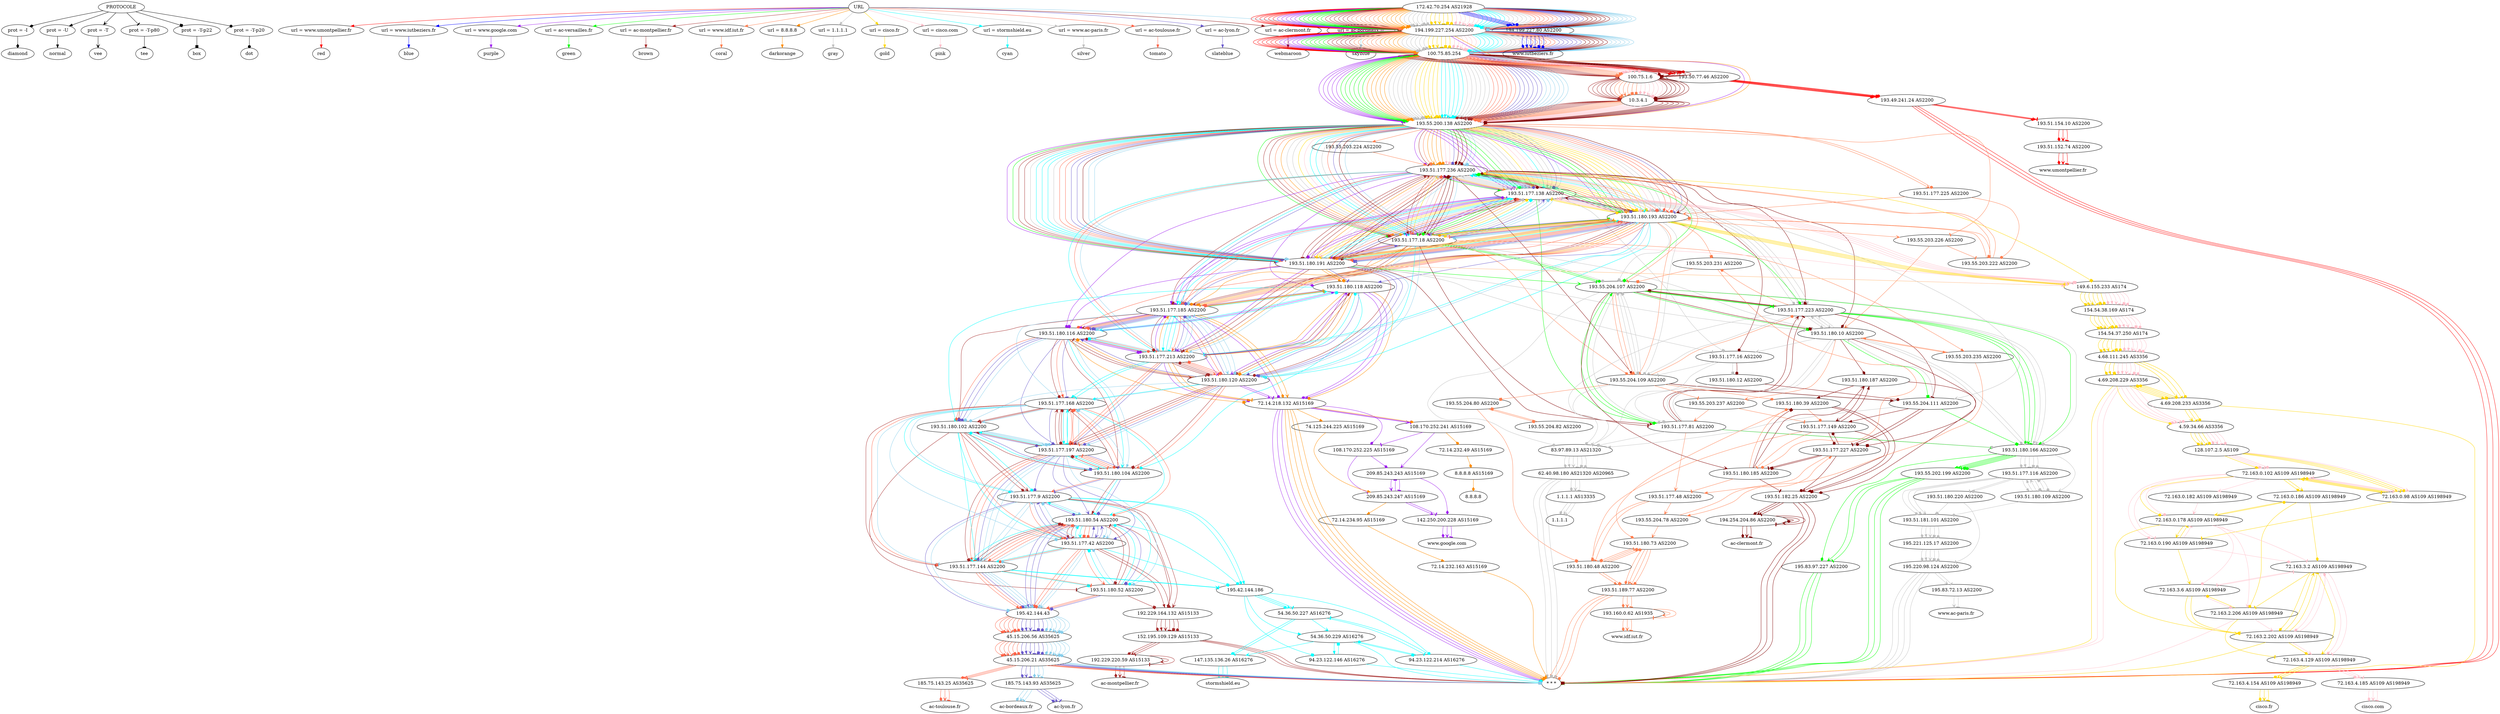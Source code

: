 
digraph A {
"PROTOCOLE"->"prot = -I"->"diamond"[arrowhead=diamond]
"PROTOCOLE"->"prot = -U"->"normal"[arrowhead=normal]
"PROTOCOLE"->"prot = -T"->"vee"[arrowhead=vee]
"PROTOCOLE"->"prot = -T-p80"->"tee"[arrowhead=tee]
"PROTOCOLE"->"prot = -T-p22"->"box"[arrowhead=box]
"PROTOCOLE"->"prot = -T-p20"->"dot"[arrowhead=dot]
 "URL" -> "url = www.umontpellier.fr"->"red"[color=red]
 "URL" -> "url = www.iutbeziers.fr"->"blue"[color=blue]
 "URL" -> "url = www.google.com"->"purple"[color=purple]
 "URL" -> "url = ac-versailles.fr"->"green"[color=green]
 "URL" -> "url = ac-montpellier.fr"->"brown"[color=brown]
 "URL" -> "url = www.idf.iut.fr"->"coral"[color=coral]
 "URL" -> "url = 8.8.8.8"->"darkorange"[color=darkorange]
 "URL" -> "url = 1.1.1.1"->"gray"[color=gray]
 "URL" -> "url = cisco.fr"->"gold"[color=gold]
 "URL" -> "url = cisco.com"->"pink"[color=pink]
 "URL" -> "url = stormshield.eu"->"cyan"[color=cyan]
 "URL" -> "url = www.ac-paris.fr"->"silver"[color=silver]
 "URL" -> "url = ac-toulouse.fr"->"tomato"[color=tomato]
 "URL" -> "url = ac-lyon.fr"->"slateblue"[color=slateblue]
 "URL" -> "url = ac-clermont.fr"->"webmaroon"[color=webmaroon]
 "URL" -> "url = ac-bordeaux.fr"->"skyblue"[color=skyblue]
" 172.42.70.254 AS21928"->" 194.199.227.254 AS2200"->" 100.75.85.254"->" 193.50.77.46 AS2200"->" 193.49.241.24 AS2200"->" 193.51.154.10 AS2200"->" 193.51.152.74 AS2200"->"www.umontpellier.fr"[arrowhead=diamond, color=red]
" 172.42.70.254 AS21928"->" 194.199.227.254 AS2200"->" 100.75.85.254"->" 193.50.77.46 AS2200"->" 193.49.241.24 AS2200"->"* * *"[arrowhead=normal, color=red]
" 172.42.70.254 AS21928"->" 194.199.227.254 AS2200"->" 100.75.85.254"->" 193.50.77.46 AS2200"->" 193.49.241.24 AS2200"->" 193.51.154.10 AS2200"->" 193.51.152.74 AS2200"->"www.umontpellier.fr"[arrowhead=vee, color=red]
" 172.42.70.254 AS21928"->" 194.199.227.254 AS2200"->" 100.75.85.254"->" 193.50.77.46 AS2200"->" 193.49.241.24 AS2200"->" 193.51.154.10 AS2200"->" 193.51.152.74 AS2200"->"www.umontpellier.fr"[arrowhead=tee, color=red]
" 172.42.70.254 AS21928"->" 194.199.227.254 AS2200"->" 100.75.85.254"->" 193.50.77.46 AS2200"->" 193.49.241.24 AS2200"->"* * *"[arrowhead=box, color=red]
" 172.42.70.254 AS21928"->" 194.199.227.254 AS2200"->" 100.75.85.254"->" 193.50.77.46 AS2200"->" 193.49.241.24 AS2200"->"* * *"[arrowhead=dot, color=red]
" 172.42.70.254 AS21928"->" 194.199.227.80 AS2200"->"www.iutbeziers.fr"[arrowhead=diamond, color=blue]
" 172.42.70.254 AS21928"->" 194.199.227.80 AS2200"->"www.iutbeziers.fr"[arrowhead=normal, color=blue]
" 172.42.70.254 AS21928"->" 194.199.227.80 AS2200"->"www.iutbeziers.fr"[arrowhead=vee, color=blue]
" 194.199.227.80 AS2200"->"www.iutbeziers.fr"[arrowhead=tee, color=blue]
" 194.199.227.80 AS2200"->"www.iutbeziers.fr"[arrowhead=box, color=blue]
" 172.42.70.254 AS21928"->" 194.199.227.80 AS2200"->"www.iutbeziers.fr"[arrowhead=dot, color=blue]
" 194.199.227.254 AS2200"->" 100.75.85.254"->" 193.55.200.138 AS2200"->" 193.51.177.236 AS2200"->" 193.51.180.118 AS2200"->" 72.14.218.132 AS15169"->" 108.170.252.225 AS15169"->" 209.85.243.243 AS15169"->" 142.250.200.228 AS15169"->"www.google.com"[arrowhead=diamond, color=purple]
" 172.42.70.254 AS21928"->" 194.199.227.254 AS2200"->" 100.75.85.254"->" 193.55.200.138 AS2200"->" 193.51.177.138 AS2200"->" 193.51.177.185 AS2200"->" 193.51.180.116 AS2200"->" 193.51.180.118 AS2200"->" 72.14.218.132 AS15169"->"* * *"[arrowhead=normal, color=purple]
" 172.42.70.254 AS21928"->" 194.199.227.254 AS2200"->" 100.75.85.254"->" 193.55.200.138 AS2200"->" 193.51.180.193 AS2200"->" 193.51.177.18 AS2200"->" 193.51.180.191 AS2200"->" 193.51.177.213 AS2200"->" 193.51.180.118 AS2200"->" 193.51.180.120 AS2200"->" 72.14.218.132 AS15169"->" 108.170.252.241 AS15169"->" 209.85.243.243 AS15169"->" 209.85.243.247 AS15169"->" 142.250.200.228 AS15169"->"www.google.com"[arrowhead=vee, color=purple]
" 172.42.70.254 AS21928"->" 194.199.227.254 AS2200"->" 100.75.85.254"->" 193.55.200.138 AS2200"->" 193.51.177.138 AS2200"->" 193.51.177.18 AS2200"->" 193.51.177.138 AS2200"->" 193.51.177.185 AS2200"->" 193.51.180.120 AS2200"->" 72.14.218.132 AS15169"->" 108.170.252.241 AS15169"->" 108.170.252.225 AS15169"->" 209.85.243.247 AS15169"->" 209.85.243.243 AS15169"->" 209.85.243.247 AS15169"->" 142.250.200.228 AS15169"->"www.google.com"[arrowhead=tee, color=purple]
" 172.42.70.254 AS21928"->" 194.199.227.254 AS2200"->" 100.75.85.254"->" 193.55.200.138 AS2200"->" 193.51.177.138 AS2200"->" 193.51.180.191 AS2200"->" 193.51.180.116 AS2200"->" 193.51.177.213 AS2200"->" 72.14.218.132 AS15169"->"* * *"[arrowhead=box, color=purple]
" 172.42.70.254 AS21928"->" 194.199.227.254 AS2200"->" 193.55.200.138 AS2200"->" 193.51.180.191 AS2200"->" 193.51.177.138 AS2200"->" 193.51.177.236 AS2200"->" 193.51.180.116 AS2200"->" 193.51.177.213 AS2200"->" 193.51.177.185 AS2200"->" 72.14.218.132 AS15169"->"* * *"[arrowhead=dot, color=purple]
" 172.42.70.254 AS21928"->" 194.199.227.254 AS2200"->" 100.75.85.254"->" 193.55.200.138 AS2200"->" 193.51.180.193 AS2200"->" 193.51.177.223 AS2200"->" 193.51.180.166 AS2200"->" 195.83.97.227 AS2200"->"* * *"[arrowhead=diamond, color=green]
" 172.42.70.254 AS21928"->" 194.199.227.254 AS2200"->" 100.75.85.254"->" 193.55.200.138 AS2200"->" 193.51.180.193 AS2200"->" 193.51.177.236 AS2200"->" 193.51.177.138 AS2200"->" 193.51.177.81 AS2200"->" 193.55.204.107 AS2200"->" 193.51.180.166 AS2200"->" 193.55.202.199 AS2200"->"* * *"[arrowhead=normal, color=green]
" 172.42.70.254 AS21928"->" 194.199.227.254 AS2200"->" 100.75.85.254"->" 193.55.200.138 AS2200"->" 193.51.180.191 AS2200"->" 193.55.204.107 AS2200"->" 193.51.177.223 AS2200"->" 193.51.180.166 AS2200"->" 193.55.202.199 AS2200"->" 195.83.97.227 AS2200"->"* * *"[arrowhead=vee, color=green]
" 172.42.70.254 AS21928"->" 194.199.227.254 AS2200"->" 100.75.85.254"->" 193.55.200.138 AS2200"->" 193.51.177.138 AS2200"->" 193.51.177.18 AS2200"->" 193.55.204.107 AS2200"->" 193.51.177.223 AS2200"->" 193.51.180.166 AS2200"->" 193.55.202.199 AS2200"->" 195.83.97.227 AS2200"->"* * *"[arrowhead=tee, color=green]
" 172.42.70.254 AS21928"->" 194.199.227.254 AS2200"->" 100.75.85.254"->" 193.55.200.138 AS2200"->" 193.51.177.18 AS2200"->" 193.51.180.193 AS2200"->" 193.51.177.236 AS2200"->" 193.55.204.107 AS2200"->" 193.51.180.10 AS2200"->" 193.55.204.111 AS2200"->" 193.51.180.166 AS2200"->" 193.55.202.199 AS2200"->"* * *"[arrowhead=box, color=green]
" 172.42.70.254 AS21928"->" 194.199.227.254 AS2200"->" 100.75.85.254"->" 193.55.200.138 AS2200"->" 193.51.177.138 AS2200"->" 193.51.177.18 AS2200"->" 193.55.204.107 AS2200"->" 193.51.177.81 AS2200"->" 193.51.180.166 AS2200"->" 193.55.202.199 AS2200"->"* * *"[arrowhead=dot, color=green]
" 172.42.70.254 AS21928"->" 194.199.227.254 AS2200"->" 100.75.85.254"->" 100.75.1.6"->" 10.3.4.1"->" 193.55.200.138 AS2200"->" 193.51.180.193 AS2200"->" 193.51.177.185 AS2200"->" 193.51.180.102 AS2200"->" 193.51.177.9 AS2200"->" 192.229.164.132 AS15133"->" 152.195.109.129 AS15133"->" 192.229.220.59 AS15133"->"ac-montpellier.fr"[arrowhead=diamond, color=brown]
" 172.42.70.254 AS21928"->" 194.199.227.254 AS2200"->" 100.75.85.254"->" 100.75.1.6"->" 10.3.4.1"->" 193.55.200.138 AS2200"->" 193.51.180.191 AS2200"->" 193.51.177.236 AS2200"->" 193.51.177.18 AS2200"->" 193.51.177.213 AS2200"->" 193.51.180.118 AS2200"->" 193.51.180.120 AS2200"->" 193.51.177.197 AS2200"->" 193.51.180.102 AS2200"->" 193.51.180.104 AS2200"->" 193.51.180.54 AS2200"->" 193.51.177.42 AS2200"->" 192.229.164.132 AS15133"->" 152.195.109.129 AS15133"->"* * *"[arrowhead=normal, color=brown]
" 172.42.70.254 AS21928"->" 194.199.227.254 AS2200"->" 100.75.85.254"->" 100.75.1.6"->" 10.3.4.1"->" 193.55.200.138 AS2200"->" 193.51.180.191 AS2200"->" 193.51.177.236 AS2200"->" 193.51.180.193 AS2200"->" 193.51.177.185 AS2200"->" 193.51.180.116 AS2200"->" 193.51.180.120 AS2200"->" 193.51.177.197 AS2200"->" 193.51.177.168 AS2200"->" 193.51.180.102 AS2200"->" 193.51.177.9 AS2200"->" 192.229.164.132 AS15133"->" 152.195.109.129 AS15133"->" 192.229.220.59 AS15133"->" 192.229.220.59 AS15133"->"ac-montpellier.fr"[arrowhead=vee, color=brown]
" 172.42.70.254 AS21928"->" 194.199.227.254 AS2200"->" 100.75.85.254"->" 100.75.1.6"->" 10.3.4.1"->" 193.55.200.138 AS2200"->" 193.51.177.236 AS2200"->" 193.51.180.191 AS2200"->" 193.51.177.213 AS2200"->" 193.51.180.120 AS2200"->" 193.51.180.116 AS2200"->" 193.51.180.104 AS2200"->" 193.51.177.168 AS2200"->" 193.51.180.102 AS2200"->" 193.51.180.52 AS2200"->" 193.51.180.54 AS2200"->" 193.51.177.42 AS2200"->" 192.229.164.132 AS15133"->" 152.195.109.129 AS15133"->" 192.229.220.59 AS15133"->" 192.229.220.59 AS15133"->"ac-montpellier.fr"[arrowhead=tee, color=brown]
" 172.42.70.254 AS21928"->" 194.199.227.254 AS2200"->" 100.75.85.254"->" 100.75.1.6"->" 10.3.4.1"->" 193.55.200.138 AS2200"->" 193.51.177.18 AS2200"->" 193.51.177.138 AS2200"->" 193.51.177.236 AS2200"->" 193.51.177.185 AS2200"->" 193.51.177.213 AS2200"->" 193.51.180.120 AS2200"->" 193.51.180.104 AS2200"->" 193.51.177.197 AS2200"->" 193.51.177.144 AS2200"->" 193.51.180.54 AS2200"->" 193.51.180.52 AS2200"->" 192.229.164.132 AS15133"->" 152.195.109.129 AS15133"->"* * *"[arrowhead=box, color=brown]
" 172.42.70.254 AS21928"->" 194.199.227.254 AS2200"->" 100.75.85.254"->" 100.75.1.6"->" 10.3.4.1"->" 193.55.200.138 AS2200"->" 193.51.177.18 AS2200"->" 193.51.180.191 AS2200"->" 193.51.180.120 AS2200"->" 193.51.177.213 AS2200"->" 193.51.180.116 AS2200"->" 193.51.177.168 AS2200"->" 193.51.177.197 AS2200"->" 193.51.177.168 AS2200"->" 193.51.177.144 AS2200"->" 193.51.180.54 AS2200"->" 192.229.164.132 AS15133"->" 152.195.109.129 AS15133"->"* * *"[arrowhead=dot, color=brown]
" 172.42.70.254 AS21928"->" 194.199.227.254 AS2200"->" 100.75.85.254"->" 100.75.1.6"->" 10.3.4.1"->" 193.55.200.138 AS2200"->" 193.51.177.18 AS2200"->" 193.55.204.109 AS2200"->" 193.51.180.39 AS2200"->" 193.51.180.73 AS2200"->" 193.51.189.77 AS2200"->" 193.160.0.62 AS1935"->"www.idf.iut.fr"[arrowhead=diamond, color=coral]
" 172.42.70.254 AS21928"->" 194.199.227.254 AS2200"->" 100.75.85.254"->" 100.75.1.6"->" 10.3.4.1"->" 193.55.200.138 AS2200"->" 193.55.203.224 AS2200"->" 193.51.177.236 AS2200"->" 193.51.177.18 AS2200"->" 193.55.203.235 AS2200"->" 193.51.180.10 AS2200"->" 193.55.203.235 AS2200"->" 193.55.204.78 AS2200"->" 193.51.177.227 AS2200"->" 193.51.177.48 AS2200"->" 193.51.180.48 AS2200"->" 193.51.189.77 AS2200"->"* * *"[arrowhead=normal, color=coral]
" 172.42.70.254 AS21928"->" 194.199.227.254 AS2200"->" 100.75.85.254"->" 100.75.1.6"->" 10.3.4.1"->" 193.55.200.138 AS2200"->" 193.51.177.225 AS2200"->" 193.51.180.193 AS2200"->" 193.55.203.226 AS2200"->" 193.51.180.10 AS2200"->" 193.55.203.237 AS2200"->" 193.51.177.81 AS2200"->" 193.51.177.48 AS2200"->" 193.55.204.78 AS2200"->" 193.51.180.73 AS2200"->" 193.51.189.77 AS2200"->" 193.160.0.62 AS1935"->" 193.160.0.62 AS1935"->"www.idf.iut.fr"[arrowhead=vee, color=coral]
" 172.42.70.254 AS21928"->" 194.199.227.254 AS2200"->" 100.75.85.254"->" 100.75.1.6"->" 10.3.4.1"->" 193.55.200.138 AS2200"->" 193.55.203.226 AS2200"->" 193.55.203.222 AS2200"->" 193.51.177.236 AS2200"->" 193.55.204.107 AS2200"->" 193.55.204.109 AS2200"->" 193.55.203.237 AS2200"->" 193.51.177.149 AS2200"->" 193.51.180.185 AS2200"->" 193.51.177.48 AS2200"->" 193.51.180.48 AS2200"->" 193.51.180.73 AS2200"->" 193.51.189.77 AS2200"->" 193.160.0.62 AS1935"->" 193.160.0.62 AS1935"->"www.idf.iut.fr"[arrowhead=tee, color=coral]
" 172.42.70.254 AS21928"->" 194.199.227.254 AS2200"->" 100.75.85.254"->" 100.75.1.6"->" 10.3.4.1"->" 193.55.200.138 AS2200"->" 193.51.177.236 AS2200"->" 193.55.203.222 AS2200"->" 193.51.180.193 AS2200"->" 193.55.203.231 AS2200"->" 193.55.204.107 AS2200"->" 193.55.204.109 AS2200"->" 193.55.204.80 AS2200"->" 193.55.204.82 AS2200"->" 193.55.204.80 AS2200"->" 193.51.180.48 AS2200"->" 193.51.180.73 AS2200"->" 193.51.180.48 AS2200"->" 193.51.189.77 AS2200"->"* * *"[arrowhead=box, color=coral]
" 172.42.70.254 AS21928"->" 194.199.227.254 AS2200"->" 100.75.85.254"->" 100.75.1.6"->" 10.3.4.1"->" 193.55.200.138 AS2200"->" 193.51.177.225 AS2200"->" 193.55.203.222 AS2200"->" 193.51.180.193 AS2200"->" 193.55.204.109 AS2200"->" 193.51.177.223 AS2200"->" 193.55.203.231 AS2200"->" 193.51.180.185 AS2200"->" 193.51.180.39 AS2200"->" 193.51.177.149 AS2200"->" 193.51.180.48 AS2200"->" 193.51.180.73 AS2200"->" 193.51.189.77 AS2200"->"* * *"[arrowhead=dot, color=coral]
" 172.42.70.254 AS21928"->" 194.199.227.254 AS2200"->" 100.75.85.254"->" 193.55.200.138 AS2200"->" 193.51.180.193 AS2200"->" 193.51.177.185 AS2200"->" 72.14.218.132 AS15169"->" 108.170.252.241 AS15169"->" 72.14.232.49 AS15169"->" 8.8.8.8 AS15169"->"8.8.8.8"[arrowhead=diamond, color=darkorange]
" 172.42.70.254 AS21928"->" 194.199.227.254 AS2200"->" 100.75.85.254"->" 193.55.200.138 AS2200"->" 193.51.177.18 AS2200"->" 193.51.180.193 AS2200"->" 193.51.180.191 AS2200"->" 193.51.180.118 AS2200"->" 193.51.177.213 AS2200"->" 72.14.218.132 AS15169"->" 74.125.244.225 AS15169"->" 209.85.243.247 AS15169"->" 72.14.234.95 AS15169"->" 72.14.232.163 AS15169"->"* * *"[arrowhead=normal, color=darkorange]
" 172.42.70.254 AS21928"->" 194.199.227.254 AS2200"->" 100.75.85.254"->" 193.55.200.138 AS2200"->" 193.51.177.236 AS2200"->" 193.51.177.138 AS2200"->" 193.51.177.18 AS2200"->" 193.51.177.213 AS2200"->" 193.51.177.185 AS2200"->" 72.14.218.132 AS15169"->"* * *"[arrowhead=vee, color=darkorange]
" 172.42.70.254 AS21928"->" 194.199.227.254 AS2200"->" 193.55.200.138 AS2200"->" 193.51.177.236 AS2200"->" 193.51.180.191 AS2200"->" 193.51.180.193 AS2200"->" 193.51.177.185 AS2200"->" 193.51.180.118 AS2200"->" 193.51.177.213 AS2200"->" 72.14.218.132 AS15169"->"* * *"[arrowhead=tee, color=darkorange]
" 172.42.70.254 AS21928"->" 194.199.227.254 AS2200"->" 100.75.85.254"->" 193.55.200.138 AS2200"->" 193.51.177.236 AS2200"->" 193.51.180.193 AS2200"->" 193.51.180.191 AS2200"->" 193.51.180.118 AS2200"->" 193.51.180.120 AS2200"->" 193.51.180.116 AS2200"->" 72.14.218.132 AS15169"->"* * *"[arrowhead=box, color=darkorange]
" 172.42.70.254 AS21928"->" 194.199.227.254 AS2200"->" 100.75.85.254"->" 193.55.200.138 AS2200"->" 193.51.177.236 AS2200"->" 193.51.180.193 AS2200"->" 193.51.177.18 AS2200"->" 193.51.177.185 AS2200"->" 193.51.180.118 AS2200"->" 72.14.218.132 AS15169"->"* * *"[arrowhead=dot, color=darkorange]
" 172.42.70.254 AS21928"->" 194.199.227.254 AS2200"->" 100.75.85.254"->" 193.55.200.138 AS2200"->" 193.51.177.138 AS2200"->" 193.51.177.223 AS2200"->" 83.97.89.13 AS21320"->" 62.40.98.180 AS21320 AS20965"->" 1.1.1.1 AS13335"->"1.1.1.1"[arrowhead=diamond, color=gray]
" 172.42.70.254 AS21928"->" 194.199.227.254 AS2200"->" 100.75.85.254"->" 193.55.200.138 AS2200"->" 193.51.177.138 AS2200"->" 193.51.177.236 AS2200"->" 193.51.177.138 AS2200"->" 193.51.177.223 AS2200"->" 193.55.204.109 AS2200"->" 193.55.204.111 AS2200"->" 83.97.89.13 AS21320"->" 62.40.98.180 AS21320 AS20965"->"* * *"[arrowhead=normal, color=gray]
" 172.42.70.254 AS21928"->" 194.199.227.254 AS2200"->" 100.75.85.254"->" 193.55.200.138 AS2200"->" 193.51.177.138 AS2200"->" 193.51.177.236 AS2200"->" 193.51.177.138 AS2200"->" 193.55.204.111 AS2200"->" 193.51.180.10 AS2200"->" 193.51.177.16 AS2200"->" 83.97.89.13 AS21320"->" 62.40.98.180 AS21320 AS20965"->" 1.1.1.1 AS13335"->"1.1.1.1"[arrowhead=vee, color=gray]
" 172.42.70.254 AS21928"->" 194.199.227.254 AS2200"->" 100.75.85.254"->" 193.55.200.138 AS2200"->" 193.51.180.191 AS2200"->" 193.51.177.16 AS2200"->" 193.55.204.109 AS2200"->" 83.97.89.13 AS21320"->" 62.40.98.180 AS21320 AS20965"->" 1.1.1.1 AS13335"->"1.1.1.1"[arrowhead=tee, color=gray]
" 172.42.70.254 AS21928"->" 194.199.227.254 AS2200"->" 100.75.85.254"->" 193.55.200.138 AS2200"->" 193.51.177.18 AS2200"->" 193.51.177.138 AS2200"->" 193.51.177.16 AS2200"->" 193.51.180.12 AS2200"->" 193.51.177.81 AS2200"->" 83.97.89.13 AS21320"->" 62.40.98.180 AS21320 AS20965"->"* * *"[arrowhead=box, color=gray]
" 172.42.70.254 AS21928"->" 194.199.227.254 AS2200"->" 100.75.85.254"->" 193.55.200.138 AS2200"->" 193.51.177.18 AS2200"->" 193.51.180.193 AS2200"->" 193.55.204.109 AS2200"->" 193.55.204.107 AS2200"->" 83.97.89.13 AS21320"->" 62.40.98.180 AS21320 AS20965"->"* * *"[arrowhead=dot, color=gray]
" 172.42.70.254 AS21928"->" 194.199.227.254 AS2200"->" 100.75.85.254"->" 193.55.200.138 AS2200"->" 193.51.180.193 AS2200"->" 149.6.155.233 AS174"->" 154.54.38.169 AS174"->" 154.54.37.250 AS174"->" 4.68.111.245 AS3356"->" 4.69.208.229 AS3356"->" 4.59.34.66 AS3356"->" 128.107.2.5 AS109"->" 72.163.0.102 AS109 AS198949"->" 72.163.0.186 AS109 AS198949"->" 72.163.3.2 AS109 AS198949"->" 72.163.2.202 AS109 AS198949"->" 72.163.4.129 AS109 AS198949"->" 72.163.4.154 AS109 AS198949"->"cisco.fr"[arrowhead=diamond, color=gold]
" 172.42.70.254 AS21928"->" 194.199.227.254 AS2200"->" 100.75.85.254"->" 193.55.200.138 AS2200"->" 193.51.180.193 AS2200"->" 193.51.177.236 AS2200"->" 193.51.180.193 AS2200"->" 149.6.155.233 AS174"->" 154.54.38.169 AS174"->" 154.54.37.250 AS174"->" 4.68.111.245 AS3356"->" 4.69.208.229 AS3356"->" 4.69.208.233 AS3356"->"* * *"[arrowhead=normal, color=gold]
" 172.42.70.254 AS21928"->" 194.199.227.254 AS2200"->" 100.75.85.254"->" 193.55.200.138 AS2200"->" 193.51.177.138 AS2200"->" 193.51.180.191 AS2200"->" 193.51.180.193 AS2200"->" 149.6.155.233 AS174"->" 154.54.38.169 AS174"->" 154.54.37.250 AS174"->" 4.68.111.245 AS3356"->" 4.69.208.233 AS3356"->" 4.59.34.66 AS3356"->" 128.107.2.5 AS109"->" 72.163.0.98 AS109 AS198949"->" 72.163.0.102 AS109 AS198949"->" 72.163.0.186 AS109 AS198949"->" 72.163.0.178 AS109 AS198949"->" 72.163.0.190 AS109 AS198949"->" 72.163.3.6 AS109 AS198949"->" 72.163.2.202 AS109 AS198949"->" 72.163.3.2 AS109 AS198949"->" 72.163.4.129 AS109 AS198949"->" 72.163.4.154 AS109 AS198949"->"cisco.fr"[arrowhead=vee, color=gold]
" 172.42.70.254 AS21928"->" 194.199.227.254 AS2200"->" 100.75.85.254"->" 193.55.200.138 AS2200"->" 193.51.180.193 AS2200"->" 193.51.177.138 AS2200"->" 193.51.180.191 AS2200"->" 149.6.155.233 AS174"->" 154.54.38.169 AS174"->" 154.54.37.250 AS174"->" 4.68.111.245 AS3356"->" 4.69.208.233 AS3356"->" 4.59.34.66 AS3356"->" 128.107.2.5 AS109"->" 72.163.0.98 AS109 AS198949"->" 72.163.0.102 AS109 AS198949"->" 72.163.0.98 AS109 AS198949"->" 72.163.0.190 AS109 AS198949"->" 72.163.0.178 AS109 AS198949"->" 72.163.2.202 AS109 AS198949"->" 72.163.3.2 AS109 AS198949"->" 72.163.2.206 AS109 AS198949"->" 72.163.4.129 AS109 AS198949"->" 72.163.4.154 AS109 AS198949"->"cisco.fr"[arrowhead=tee, color=gold]
" 172.42.70.254 AS21928"->" 194.199.227.254 AS2200"->" 100.75.85.254"->" 193.55.200.138 AS2200"->" 193.51.180.193 AS2200"->" 193.51.177.18 AS2200"->" 193.51.177.236 AS2200"->" 149.6.155.233 AS174"->" 154.54.38.169 AS174"->" 154.54.37.250 AS174"->" 4.68.111.245 AS3356"->" 4.69.208.229 AS3356"->" 4.69.208.233 AS3356"->" 4.69.208.229 AS3356"->"* * *"[arrowhead=box, color=gold]
" 172.42.70.254 AS21928"->" 194.199.227.254 AS2200"->" 100.75.85.254"->" 193.55.200.138 AS2200"->" 193.51.177.18 AS2200"->" 193.51.177.138 AS2200"->" 193.51.180.193 AS2200"->" 149.6.155.233 AS174"->" 154.54.38.169 AS174"->" 154.54.37.250 AS174"->" 4.68.111.245 AS3356"->" 4.69.208.233 AS3356"->" 4.69.208.229 AS3356"->" 4.69.208.233 AS3356"->" 4.59.34.66 AS3356"->" 128.107.2.5 AS109"->" 72.163.0.98 AS109 AS198949"->" 72.163.0.102 AS109 AS198949"->" 72.163.0.178 AS109 AS198949"->" 72.163.0.186 AS109 AS198949"->" 72.163.2.206 AS109 AS198949"->" 72.163.3.6 AS109 AS198949"->" 72.163.2.202 AS109 AS198949"->"* * *"[arrowhead=dot, color=gold]
" 172.42.70.254 AS21928"->" 194.199.227.254 AS2200"->" 100.75.85.254"->" 100.75.1.6"->" 10.3.4.1"->" 193.55.200.138 AS2200"->" 193.51.177.138 AS2200"->" 149.6.155.233 AS174"->" 154.54.38.169 AS174"->" 154.54.37.250 AS174"->" 4.68.111.245 AS3356"->" 4.69.208.229 AS3356"->" 4.59.34.66 AS3356"->" 128.107.2.5 AS109"->" 72.163.0.102 AS109 AS198949"->" 72.163.0.190 AS109 AS198949"->" 72.163.3.2 AS109 AS198949"->" 72.163.2.202 AS109 AS198949"->" 72.163.3.2 AS109 AS198949"->" 72.163.4.129 AS109 AS198949"->" 72.163.4.185 AS109 AS198949"->"cisco.com"[arrowhead=diamond, color=pink]
" 172.42.70.254 AS21928"->" 194.199.227.254 AS2200"->" 100.75.85.254"->" 100.75.1.6"->" 10.3.4.1"->" 193.55.200.138 AS2200"->" 193.51.177.236 AS2200"->" 193.51.180.191 AS2200"->" 149.6.155.233 AS174"->" 154.54.38.169 AS174"->" 154.54.37.250 AS174"->" 4.68.111.245 AS3356"->" 4.69.208.229 AS3356"->"* * *"[arrowhead=normal, color=pink]
" 172.42.70.254 AS21928"->" 194.199.227.254 AS2200"->" 100.75.85.254"->" 100.75.1.6"->" 10.3.4.1"->" 193.55.200.138 AS2200"->" 193.51.177.18 AS2200"->" 193.51.177.236 AS2200"->" 193.51.177.138 AS2200"->" 149.6.155.233 AS174"->" 154.54.38.169 AS174"->" 154.54.37.250 AS174"->" 4.68.111.245 AS3356"->" 4.69.208.229 AS3356"->" 4.59.34.66 AS3356"->" 128.107.2.5 AS109"->" 72.163.0.98 AS109 AS198949"->" 72.163.0.102 AS109 AS198949"->" 72.163.0.182 AS109 AS198949"->" 72.163.0.178 AS109 AS198949"->" 72.163.2.206 AS109 AS198949"->" 72.163.2.202 AS109 AS198949"->" 72.163.4.129 AS109 AS198949"->" 72.163.4.185 AS109 AS198949"->"cisco.com"[arrowhead=vee, color=pink]
" 172.42.70.254 AS21928"->" 194.199.227.254 AS2200"->" 100.75.85.254"->" 100.75.1.6"->" 10.3.4.1"->" 193.55.200.138 AS2200"->" 193.51.177.138 AS2200"->" 193.51.180.193 AS2200"->" 193.51.177.138 AS2200"->" 149.6.155.233 AS174"->" 154.54.38.169 AS174"->" 154.54.37.250 AS174"->" 4.68.111.245 AS3356"->" 4.69.208.229 AS3356"->" 4.59.34.66 AS3356"->" 128.107.2.5 AS109"->" 72.163.0.102 AS109 AS198949"->" 72.163.0.98 AS109 AS198949"->" 72.163.0.102 AS109 AS198949"->" 72.163.0.190 AS109 AS198949"->" 72.163.0.178 AS109 AS198949"->" 72.163.3.2 AS109 AS198949"->" 72.163.3.6 AS109 AS198949"->" 72.163.3.2 AS109 AS198949"->" 72.163.4.129 AS109 AS198949"->" 72.163.4.185 AS109 AS198949"->"cisco.com"[arrowhead=tee, color=pink]
" 172.42.70.254 AS21928"->" 194.199.227.254 AS2200"->" 100.75.85.254"->" 100.75.1.6"->" 10.3.4.1"->" 193.55.200.138 AS2200"->" 193.51.177.236 AS2200"->" 193.51.180.193 AS2200"->" 193.51.177.138 AS2200"->" 149.6.155.233 AS174"->" 154.54.38.169 AS174"->" 154.54.37.250 AS174"->" 4.68.111.245 AS3356"->" 4.69.208.229 AS3356"->"* * *"[arrowhead=box, color=pink]
" 172.42.70.254 AS21928"->" 194.199.227.254 AS2200"->" 100.75.85.254"->" 100.75.1.6"->" 10.3.4.1"->" 193.55.200.138 AS2200"->" 193.51.180.193 AS2200"->" 193.51.177.18 AS2200"->" 149.6.155.233 AS174"->" 154.54.38.169 AS174"->" 154.54.37.250 AS174"->" 4.68.111.245 AS3356"->" 4.69.208.229 AS3356"->" 4.59.34.66 AS3356"->" 128.107.2.5 AS109"->" 72.163.0.102 AS109 AS198949"->" 72.163.0.178 AS109 AS198949"->" 72.163.3.6 AS109 AS198949"->" 72.163.2.206 AS109 AS198949"->"* * *"[arrowhead=dot, color=pink]
" 172.42.70.254 AS21928"->" 194.199.227.254 AS2200"->" 100.75.85.254"->" 193.55.200.138 AS2200"->" 193.51.177.18 AS2200"->" 193.51.180.120 AS2200"->" 193.51.177.168 AS2200"->" 193.51.177.9 AS2200"->" 195.42.144.186"->" 54.36.50.227 AS16276"->" 147.135.136.26 AS16276"->"stormshield.eu"[arrowhead=diamond, color=cyan]
" 172.42.70.254 AS21928"->" 194.199.227.254 AS2200"->" 100.75.85.254"->" 193.55.200.138 AS2200"->" 193.51.180.191 AS2200"->" 193.51.177.138 AS2200"->" 193.51.177.236 AS2200"->" 193.51.177.185 AS2200"->" 193.51.177.213 AS2200"->" 193.51.177.168 AS2200"->" 193.51.177.197 AS2200"->" 193.51.180.102 AS2200"->" 193.51.177.42 AS2200"->" 193.51.180.54 AS2200"->" 193.51.177.9 AS2200"->" 195.42.144.186"->" 54.36.50.229 AS16276"->" 94.23.122.146 AS16276"->"* * *"[arrowhead=normal, color=cyan]
" 172.42.70.254 AS21928"->" 194.199.227.254 AS2200"->" 100.75.85.254"->" 193.55.200.138 AS2200"->" 193.51.180.191 AS2200"->" 193.51.177.138 AS2200"->" 193.51.177.185 AS2200"->" 193.51.180.118 AS2200"->" 193.51.180.116 AS2200"->" 193.51.180.104 AS2200"->" 193.51.177.197 AS2200"->" 193.51.177.168 AS2200"->" 193.51.180.54 AS2200"->" 193.51.177.42 AS2200"->" 193.51.177.144 AS2200"->" 195.42.144.186"->" 54.36.50.227 AS16276"->" 54.36.50.229 AS16276"->" 147.135.136.26 AS16276"->"stormshield.eu"[arrowhead=vee, color=cyan]
" 172.42.70.254 AS21928"->" 194.199.227.254 AS2200"->" 100.75.85.254"->" 193.55.200.138 AS2200"->" 193.51.177.138 AS2200"->" 193.51.177.236 AS2200"->" 193.51.180.193 AS2200"->" 193.51.177.213 AS2200"->" 193.51.177.185 AS2200"->" 193.51.177.213 AS2200"->" 193.51.177.168 AS2200"->" 193.51.177.197 AS2200"->" 193.51.180.104 AS2200"->" 193.51.180.54 AS2200"->" 193.51.177.144 AS2200"->" 195.42.144.186"->" 54.36.50.227 AS16276"->" 94.23.122.214 AS16276"->" 54.36.50.227 AS16276"->" 147.135.136.26 AS16276"->"stormshield.eu"[arrowhead=tee, color=cyan]
" 172.42.70.254 AS21928"->" 194.199.227.254 AS2200"->" 100.75.85.254"->" 193.55.200.138 AS2200"->" 193.51.177.18 AS2200"->" 193.51.177.138 AS2200"->" 193.51.177.236 AS2200"->" 193.51.177.213 AS2200"->" 193.51.180.116 AS2200"->" 193.51.180.118 AS2200"->" 193.51.180.102 AS2200"->" 193.51.177.144 AS2200"->" 193.51.180.52 AS2200"->" 193.51.177.42 AS2200"->" 195.42.144.186"->" 94.23.122.146 AS16276"->" 54.36.50.229 AS16276"->" 94.23.122.214 AS16276"->"* * *"[arrowhead=box, color=cyan]
" 172.42.70.254 AS21928"->" 194.199.227.254 AS2200"->" 100.75.85.254"->" 193.55.200.138 AS2200"->" 193.51.180.191 AS2200"->" 193.51.180.193 AS2200"->" 193.51.180.120 AS2200"->" 193.51.180.118 AS2200"->" 193.51.180.104 AS2200"->" 193.51.180.102 AS2200"->" 193.51.177.9 AS2200"->" 193.51.180.52 AS2200"->" 193.51.180.54 AS2200"->" 195.42.144.186"->" 94.23.122.214 AS16276"->" 54.36.50.229 AS16276"->"* * *"[arrowhead=dot, color=cyan]
" 172.42.70.254 AS21928"->" 194.199.227.254 AS2200"->" 100.75.85.254"->" 193.55.200.138 AS2200"->" 193.51.177.18 AS2200"->" 193.51.180.10 AS2200"->" 193.51.180.166 AS2200"->" 193.51.177.116 AS2200"->" 193.51.181.101 AS2200"->" 195.221.125.17 AS2200"->" 195.220.98.124 AS2200"->"* * *"[arrowhead=diamond, color=silver]
" 172.42.70.254 AS21928"->" 194.199.227.254 AS2200"->" 100.75.85.254"->" 193.55.200.138 AS2200"->" 193.51.177.138 AS2200"->" 193.51.177.223 AS2200"->" 193.51.180.10 AS2200"->" 193.51.177.223 AS2200"->" 193.51.180.166 AS2200"->" 193.51.177.116 AS2200"->" 193.51.180.109 AS2200"->" 193.51.177.116 AS2200"->" 193.51.181.101 AS2200"->" 195.221.125.17 AS2200"->" 195.220.98.124 AS2200"->"* * *"[arrowhead=normal, color=silver]
" 172.42.70.254 AS21928"->" 194.199.227.254 AS2200"->" 100.75.85.254"->" 193.55.200.138 AS2200"->" 193.51.177.138 AS2200"->" 193.51.177.18 AS2200"->" 193.51.177.138 AS2200"->" 193.51.177.223 AS2200"->" 193.51.180.10 AS2200"->" 193.51.177.223 AS2200"->" 193.51.180.166 AS2200"->" 193.51.180.109 AS2200"->" 193.51.177.116 AS2200"->" 193.51.181.101 AS2200"->" 195.221.125.17 AS2200"->" 195.220.98.124 AS2200"->" 195.83.72.13 AS2200"->"www.ac-paris.fr"[arrowhead=vee, color=silver]
" 172.42.70.254 AS21928"->" 194.199.227.254 AS2200"->" 100.75.85.254"->" 193.55.200.138 AS2200"->" 193.51.180.193 AS2200"->" 193.51.177.138 AS2200"->" 193.51.180.191 AS2200"->" 193.51.180.10 AS2200"->" 193.51.177.81 AS2200"->" 193.51.180.10 AS2200"->" 193.51.180.166 AS2200"->" 193.51.177.116 AS2200"->" 193.51.180.220 AS2200"->" 195.220.98.124 AS2200"->" 195.83.72.13 AS2200"->"www.ac-paris.fr"[arrowhead=tee, color=silver]
" 172.42.70.254 AS21928"->" 194.199.227.254 AS2200"->" 100.75.85.254"->" 193.55.200.138 AS2200"->" 193.51.180.193 AS2200"->" 193.51.177.236 AS2200"->" 193.51.180.193 AS2200"->" 193.55.204.107 AS2200"->" 193.55.204.109 AS2200"->" 193.55.204.107 AS2200"->" 193.51.180.166 AS2200"->" 193.51.177.116 AS2200"->" 193.51.180.109 AS2200"->" 193.51.177.116 AS2200"->" 193.51.180.220 AS2200"->" 193.51.181.101 AS2200"->" 195.221.125.17 AS2200"->" 195.220.98.124 AS2200"->"* * *"[arrowhead=box, color=silver]
" 172.42.70.254 AS21928"->" 194.199.227.254 AS2200"->" 100.75.85.254"->" 193.55.200.138 AS2200"->" 193.51.180.191 AS2200"->" 193.51.177.236 AS2200"->" 193.51.177.18 AS2200"->" 193.55.204.107 AS2200"->" 193.51.177.81 AS2200"->" 193.51.180.166 AS2200"->" 193.51.177.116 AS2200"->" 193.51.180.109 AS2200"->" 193.51.181.101 AS2200"->" 195.221.125.17 AS2200"->" 195.220.98.124 AS2200"->"* * *"[arrowhead=dot, color=silver]
" 172.42.70.254 AS21928"->" 194.199.227.254 AS2200"->" 100.75.85.254"->" 193.55.200.138 AS2200"->" 193.51.180.193 AS2200"->" 193.51.180.116 AS2200"->" 193.51.180.102 AS2200"->" 193.51.177.42 AS2200"->" 195.42.144.43"->" 45.15.206.56 AS35625"->" 45.15.206.21 AS35625"->" 185.75.143.25 AS35625"->"ac-toulouse.fr"[arrowhead=diamond, color=tomato]
" 172.42.70.254 AS21928"->" 194.199.227.254 AS2200"->" 100.75.85.254"->" 193.55.200.138 AS2200"->" 193.51.177.18 AS2200"->" 193.51.180.191 AS2200"->" 193.51.180.193 AS2200"->" 193.51.177.185 AS2200"->" 193.51.180.116 AS2200"->" 193.51.177.168 AS2200"->" 193.51.177.197 AS2200"->" 193.51.177.144 AS2200"->" 193.51.180.54 AS2200"->" 193.51.177.144 AS2200"->" 195.42.144.43"->" 45.15.206.56 AS35625"->" 45.15.206.21 AS35625"->"* * *"[arrowhead=normal, color=tomato]
" 172.42.70.254 AS21928"->" 194.199.227.254 AS2200"->" 100.75.85.254"->" 193.55.200.138 AS2200"->" 193.51.180.191 AS2200"->" 193.51.180.193 AS2200"->" 193.51.180.191 AS2200"->" 193.51.177.185 AS2200"->" 193.51.177.213 AS2200"->" 193.51.180.120 AS2200"->" 193.51.180.104 AS2200"->" 193.51.177.9 AS2200"->" 193.51.177.42 AS2200"->" 193.51.180.52 AS2200"->" 195.42.144.43"->" 45.15.206.56 AS35625"->" 45.15.206.21 AS35625"->" 185.75.143.25 AS35625"->"ac-toulouse.fr"[arrowhead=vee, color=tomato]
" 172.42.70.254 AS21928"->" 194.199.227.254 AS2200"->" 100.75.85.254"->" 193.55.200.138 AS2200"->" 193.51.180.193 AS2200"->" 193.51.177.18 AS2200"->" 193.51.177.236 AS2200"->" 193.51.177.213 AS2200"->" 193.51.180.120 AS2200"->" 193.51.177.197 AS2200"->" 193.51.180.104 AS2200"->" 193.51.177.197 AS2200"->" 193.51.177.144 AS2200"->" 193.51.180.52 AS2200"->" 195.42.144.43"->" 45.15.206.56 AS35625"->" 45.15.206.21 AS35625"->" 185.75.143.25 AS35625"->"ac-toulouse.fr"[arrowhead=tee, color=tomato]
" 172.42.70.254 AS21928"->" 194.199.227.254 AS2200"->" 100.75.85.254"->" 193.55.200.138 AS2200"->" 193.51.180.191 AS2200"->" 193.51.177.236 AS2200"->" 193.51.180.193 AS2200"->" 193.51.177.185 AS2200"->" 193.51.180.120 AS2200"->" 193.51.177.213 AS2200"->" 193.51.177.197 AS2200"->" 193.51.177.168 AS2200"->" 193.51.177.144 AS2200"->" 193.51.180.54 AS2200"->" 193.51.177.42 AS2200"->" 195.42.144.43"->" 45.15.206.56 AS35625"->" 45.15.206.21 AS35625"->"* * *"[arrowhead=box, color=tomato]
" 172.42.70.254 AS21928"->" 194.199.227.254 AS2200"->" 100.75.85.254"->" 193.55.200.138 AS2200"->" 193.51.180.193 AS2200"->" 193.51.180.191 AS2200"->" 193.51.177.138 AS2200"->" 193.51.177.185 AS2200"->" 193.51.180.116 AS2200"->" 193.51.177.213 AS2200"->" 193.51.177.197 AS2200"->" 193.51.180.104 AS2200"->" 193.51.177.168 AS2200"->" 193.51.180.54 AS2200"->" 193.51.177.42 AS2200"->" 193.51.177.144 AS2200"->" 195.42.144.43"->" 45.15.206.56 AS35625"->" 45.15.206.21 AS35625"->"* * *"[arrowhead=dot, color=tomato]
" 172.42.70.254 AS21928"->" 194.199.227.254 AS2200"->" 100.75.85.254"->" 193.55.200.138 AS2200"->" 193.51.180.191 AS2200"->" 193.51.180.120 AS2200"->" 193.51.177.197 AS2200"->" 193.51.177.144 AS2200"->" 195.42.144.43"->" 45.15.206.56 AS35625"->" 45.15.206.21 AS35625"->" 185.75.143.93 AS35625"->"ac-lyon.fr"[arrowhead=diamond, color=slateblue]
" 172.42.70.254 AS21928"->" 194.199.227.254 AS2200"->" 100.75.85.254"->" 193.55.200.138 AS2200"->" 193.51.180.191 AS2200"->" 193.51.177.18 AS2200"->" 193.51.180.193 AS2200"->" 193.51.180.118 AS2200"->" 193.51.180.120 AS2200"->" 193.51.180.116 AS2200"->" 193.51.177.197 AS2200"->" 193.51.177.42 AS2200"->" 193.51.180.54 AS2200"->" 195.42.144.43"->" 45.15.206.56 AS35625"->" 45.15.206.21 AS35625"->"* * *"[arrowhead=normal, color=slateblue]
" 172.42.70.254 AS21928"->" 194.199.227.254 AS2200"->" 100.75.85.254"->" 193.55.200.138 AS2200"->" 193.51.177.18 AS2200"->" 193.51.177.138 AS2200"->" 193.51.177.236 AS2200"->" 193.51.177.185 AS2200"->" 193.51.177.213 AS2200"->" 193.51.177.197 AS2200"->" 193.51.180.54 AS2200"->" 193.51.177.42 AS2200"->" 193.51.180.54 AS2200"->" 195.42.144.43"->" 45.15.206.56 AS35625"->" 45.15.206.21 AS35625"->" 185.75.143.93 AS35625"->"ac-lyon.fr"[arrowhead=vee, color=slateblue]
" 172.42.70.254 AS21928"->" 194.199.227.254 AS2200"->" 100.75.85.254"->" 193.55.200.138 AS2200"->" 193.51.180.193 AS2200"->" 193.51.180.191 AS2200"->" 193.51.180.118 AS2200"->" 193.51.177.185 AS2200"->" 193.51.180.116 AS2200"->" 193.51.177.168 AS2200"->" 193.51.177.197 AS2200"->" 193.51.180.104 AS2200"->" 193.51.177.9 AS2200"->" 193.51.177.42 AS2200"->" 193.51.177.9 AS2200"->" 195.42.144.43"->" 45.15.206.56 AS35625"->" 45.15.206.21 AS35625"->" 185.75.143.93 AS35625"->"ac-lyon.fr"[arrowhead=tee, color=slateblue]
" 172.42.70.254 AS21928"->" 194.199.227.254 AS2200"->" 100.75.85.254"->" 193.55.200.138 AS2200"->" 193.51.177.138 AS2200"->" 193.51.180.193 AS2200"->" 193.51.180.191 AS2200"->" 193.51.177.185 AS2200"->" 193.51.180.116 AS2200"->" 193.51.180.102 AS2200"->" 193.51.180.104 AS2200"->" 193.51.180.54 AS2200"->" 193.51.180.52 AS2200"->" 195.42.144.43"->" 45.15.206.56 AS35625"->" 45.15.206.21 AS35625"->"* * *"[arrowhead=box, color=slateblue]
" 172.42.70.254 AS21928"->" 194.199.227.254 AS2200"->" 100.75.85.254"->" 193.55.200.138 AS2200"->" 193.51.177.236 AS2200"->" 193.51.177.138 AS2200"->" 193.51.180.191 AS2200"->" 193.51.180.120 AS2200"->" 193.51.177.185 AS2200"->" 193.51.180.116 AS2200"->" 193.51.180.102 AS2200"->" 193.51.177.197 AS2200"->" 193.51.177.9 AS2200"->" 193.51.180.54 AS2200"->" 195.42.144.43"->" 45.15.206.56 AS35625"->" 45.15.206.21 AS35625"->"* * *"[arrowhead=dot, color=slateblue]
" 172.42.70.254 AS21928"->" 194.199.227.254 AS2200"->" 100.75.85.254"->" 100.75.1.6"->" 10.3.4.1"->" 193.55.200.138 AS2200"->" 193.51.177.236 AS2200"->" 193.51.180.10 AS2200"->" 193.51.180.187 AS2200"->" 193.51.182.25 AS2200"->" 194.254.204.86 AS2200"->" 194.254.204.86 AS2200"->"ac-clermont.fr"[arrowhead=diamond, color=webmaroon]
" 172.42.70.254 AS21928"->" 194.199.227.254 AS2200"->" 100.75.85.254"->" 100.75.1.6"->" 10.3.4.1"->" 193.55.200.138 AS2200"->" 193.51.177.236 AS2200"->" 193.51.177.18 AS2200"->" 193.51.177.236 AS2200"->" 193.55.204.109 AS2200"->" 193.55.204.111 AS2200"->" 193.51.177.149 AS2200"->" 193.51.180.187 AS2200"->" 193.51.180.39 AS2200"->" 193.51.182.25 AS2200"->"* * *"[arrowhead=normal, color=webmaroon]
" 172.42.70.254 AS21928"->" 194.199.227.254 AS2200"->" 100.75.85.254"->" 100.75.1.6"->" 10.3.4.1"->" 193.55.200.138 AS2200"->" 193.51.180.193 AS2200"->" 193.51.177.138 AS2200"->" 193.51.180.191 AS2200"->" 193.51.177.81 AS2200"->" 193.51.177.223 AS2200"->" 193.55.204.107 AS2200"->" 193.51.180.185 AS2200"->" 193.51.180.187 AS2200"->" 193.51.177.149 AS2200"->" 193.51.182.25 AS2200"->" 194.254.204.86 AS2200"->" 194.254.204.86 AS2200"->"ac-clermont.fr"[arrowhead=vee, color=webmaroon]
" 172.42.70.254 AS21928"->" 194.199.227.254 AS2200"->" 100.75.85.254"->" 100.75.1.6"->" 10.3.4.1"->" 193.55.200.138 AS2200"->" 193.51.180.191 AS2200"->" 193.51.177.236 AS2200"->" 193.51.177.18 AS2200"->" 193.51.177.81 AS2200"->" 193.51.177.223 AS2200"->" 193.55.204.111 AS2200"->" 193.51.177.227 AS2200"->" 193.51.180.185 AS2200"->" 193.51.182.25 AS2200"->" 194.254.204.86 AS2200"->" 194.254.204.86 AS2200"->"ac-clermont.fr"[arrowhead=tee, color=webmaroon]
" 172.42.70.254 AS21928"->" 194.199.227.254 AS2200"->" 100.75.85.254"->" 100.75.1.6"->" 10.3.4.1"->" 193.55.200.138 AS2200"->" 193.51.177.18 AS2200"->" 193.51.180.191 AS2200"->" 193.51.177.236 AS2200"->" 193.51.177.223 AS2200"->" 193.55.204.107 AS2200"->" 193.51.180.10 AS2200"->" 193.51.177.227 AS2200"->" 193.51.180.185 AS2200"->" 193.51.180.39 AS2200"->" 193.51.182.25 AS2200"->"* * *"[arrowhead=box, color=webmaroon]
" 172.42.70.254 AS21928"->" 194.199.227.254 AS2200"->" 100.75.85.254"->" 100.75.1.6"->" 10.3.4.1"->" 193.55.200.138 AS2200"->" 193.51.177.236 AS2200"->" 193.51.177.138 AS2200"->" 193.51.177.236 AS2200"->" 193.51.177.16 AS2200"->" 193.51.180.12 AS2200"->" 193.55.204.111 AS2200"->" 193.51.177.227 AS2200"->" 193.51.177.149 AS2200"->" 193.51.177.227 AS2200"->" 193.51.182.25 AS2200"->"* * *"[arrowhead=dot, color=webmaroon]
" 172.42.70.254 AS21928"->" 194.199.227.254 AS2200"->" 100.75.85.254"->" 193.55.200.138 AS2200"->" 193.51.180.191 AS2200"->" 193.51.180.120 AS2200"->" 193.51.177.197 AS2200"->" 193.51.177.144 AS2200"->" 195.42.144.43"->" 45.15.206.56 AS35625"->" 45.15.206.21 AS35625"->" 185.75.143.93 AS35625"->"ac-bordeaux.fr"[arrowhead=diamond, color=skyblue]
" 172.42.70.254 AS21928"->" 194.199.227.254 AS2200"->" 100.75.85.254"->" 193.55.200.138 AS2200"->" 193.51.177.18 AS2200"->" 193.51.180.191 AS2200"->" 193.51.177.236 AS2200"->" 193.51.177.213 AS2200"->" 193.51.180.116 AS2200"->" 193.51.180.104 AS2200"->" 193.51.177.168 AS2200"->" 193.51.177.9 AS2200"->" 193.51.180.54 AS2200"->" 193.51.177.42 AS2200"->" 195.42.144.43"->" 45.15.206.56 AS35625"->" 45.15.206.21 AS35625"->"* * *"[arrowhead=normal, color=skyblue]
" 172.42.70.254 AS21928"->" 194.199.227.254 AS2200"->" 100.75.85.254"->" 193.55.200.138 AS2200"->" 193.51.180.191 AS2200"->" 193.51.180.193 AS2200"->" 193.51.177.18 AS2200"->" 193.51.177.213 AS2200"->" 193.51.177.185 AS2200"->" 193.51.180.120 AS2200"->" 193.51.177.168 AS2200"->" 193.51.180.102 AS2200"->" 193.51.177.197 AS2200"->" 193.51.177.144 AS2200"->" 193.51.180.54 AS2200"->" 193.51.177.42 AS2200"->" 195.42.144.43"->" 45.15.206.56 AS35625"->" 45.15.206.21 AS35625"->" 185.75.143.93 AS35625"->"ac-bordeaux.fr"[arrowhead=vee, color=skyblue]
" 172.42.70.254 AS21928"->" 194.199.227.254 AS2200"->" 100.75.85.254"->" 193.55.200.138 AS2200"->" 193.51.177.236 AS2200"->" 193.51.180.193 AS2200"->" 193.51.177.18 AS2200"->" 193.51.180.120 AS2200"->" 193.51.177.185 AS2200"->" 193.51.177.168 AS2200"->" 193.51.177.144 AS2200"->" 193.51.177.9 AS2200"->" 193.51.177.144 AS2200"->" 195.42.144.43"->" 45.15.206.56 AS35625"->" 45.15.206.21 AS35625"->" 185.75.143.93 AS35625"->"ac-bordeaux.fr"[arrowhead=tee, color=skyblue]
" 172.42.70.254 AS21928"->" 194.199.227.254 AS2200"->" 100.75.85.254"->" 193.55.200.138 AS2200"->" 193.51.177.236 AS2200"->" 193.51.177.18 AS2200"->" 193.51.177.138 AS2200"->" 193.51.177.185 AS2200"->" 193.51.180.116 AS2200"->" 193.51.180.102 AS2200"->" 193.51.177.197 AS2200"->" 193.51.177.168 AS2200"->" 193.51.177.42 AS2200"->" 193.51.177.9 AS2200"->" 195.42.144.43"->" 45.15.206.56 AS35625"->" 45.15.206.21 AS35625"->"* * *"[arrowhead=box, color=skyblue]
" 172.42.70.254 AS21928"->" 194.199.227.254 AS2200"->" 100.75.85.254"->" 193.55.200.138 AS2200"->" 193.51.177.138 AS2200"->" 193.51.177.18 AS2200"->" 193.51.180.193 AS2200"->" 193.51.177.213 AS2200"->" 193.51.177.185 AS2200"->" 193.51.180.120 AS2200"->" 193.51.180.102 AS2200"->" 193.51.177.197 AS2200"->" 193.51.180.52 AS2200"->" 193.51.177.42 AS2200"->" 193.51.177.144 AS2200"->" 195.42.144.43"->" 45.15.206.56 AS35625"->" 45.15.206.21 AS35625"->"* * *"[arrowhead=dot, color=skyblue]
}
